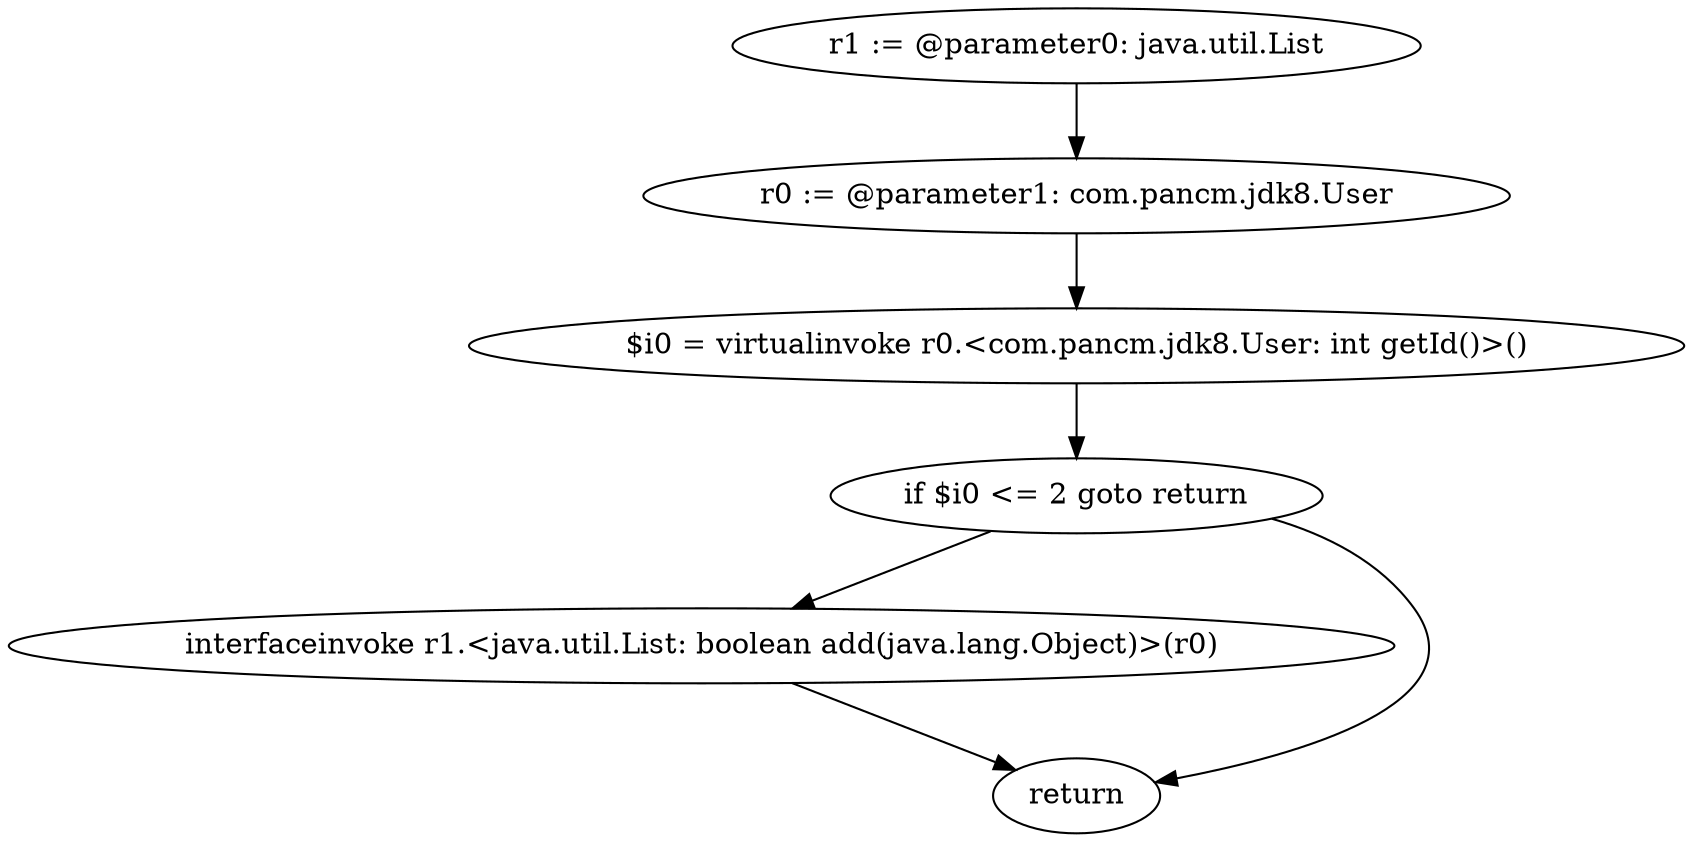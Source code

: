 digraph "unitGraph" {
    "r1 := @parameter0: java.util.List"
    "r0 := @parameter1: com.pancm.jdk8.User"
    "$i0 = virtualinvoke r0.<com.pancm.jdk8.User: int getId()>()"
    "if $i0 <= 2 goto return"
    "interfaceinvoke r1.<java.util.List: boolean add(java.lang.Object)>(r0)"
    "return"
    "r1 := @parameter0: java.util.List"->"r0 := @parameter1: com.pancm.jdk8.User";
    "r0 := @parameter1: com.pancm.jdk8.User"->"$i0 = virtualinvoke r0.<com.pancm.jdk8.User: int getId()>()";
    "$i0 = virtualinvoke r0.<com.pancm.jdk8.User: int getId()>()"->"if $i0 <= 2 goto return";
    "if $i0 <= 2 goto return"->"interfaceinvoke r1.<java.util.List: boolean add(java.lang.Object)>(r0)";
    "if $i0 <= 2 goto return"->"return";
    "interfaceinvoke r1.<java.util.List: boolean add(java.lang.Object)>(r0)"->"return";
}
